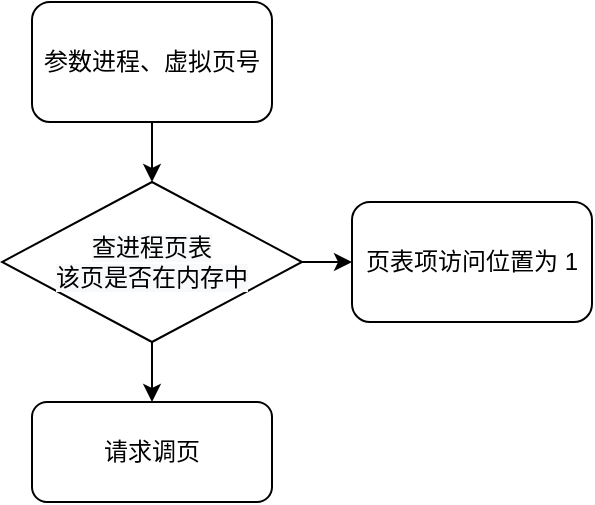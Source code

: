 <mxfile version="14.5.1" type="device"><diagram id="8Dd-tSzJAL1pXnM639YL" name="第 1 页"><mxGraphModel dx="1278" dy="607" grid="1" gridSize="10" guides="1" tooltips="1" connect="1" arrows="1" fold="1" page="1" pageScale="1" pageWidth="850" pageHeight="1100" math="0" shadow="0"><root><mxCell id="0"/><mxCell id="1" parent="0"/><mxCell id="fTCH5qHSrW_uavrX9Hwv-9" value="" style="edgeStyle=orthogonalEdgeStyle;rounded=0;orthogonalLoop=1;jettySize=auto;html=1;" edge="1" parent="1" source="fTCH5qHSrW_uavrX9Hwv-1" target="fTCH5qHSrW_uavrX9Hwv-3"><mxGeometry relative="1" as="geometry"/></mxCell><mxCell id="fTCH5qHSrW_uavrX9Hwv-1" value="参数进程、虚拟页号" style="rounded=1;whiteSpace=wrap;html=1;" vertex="1" parent="1"><mxGeometry x="350" y="70" width="120" height="60" as="geometry"/></mxCell><mxCell id="fTCH5qHSrW_uavrX9Hwv-7" value="" style="edgeStyle=orthogonalEdgeStyle;rounded=0;orthogonalLoop=1;jettySize=auto;html=1;" edge="1" parent="1" source="fTCH5qHSrW_uavrX9Hwv-3" target="fTCH5qHSrW_uavrX9Hwv-4"><mxGeometry relative="1" as="geometry"/></mxCell><mxCell id="fTCH5qHSrW_uavrX9Hwv-8" value="" style="edgeStyle=orthogonalEdgeStyle;rounded=0;orthogonalLoop=1;jettySize=auto;html=1;" edge="1" parent="1" source="fTCH5qHSrW_uavrX9Hwv-3" target="fTCH5qHSrW_uavrX9Hwv-6"><mxGeometry relative="1" as="geometry"/></mxCell><mxCell id="fTCH5qHSrW_uavrX9Hwv-3" value="&#10;&#10;&lt;span style=&quot;color: rgb(0, 0, 0); font-family: helvetica; font-size: 12px; font-style: normal; font-weight: 400; letter-spacing: normal; text-align: center; text-indent: 0px; text-transform: none; word-spacing: 0px; background-color: rgb(248, 249, 250); display: inline; float: none;&quot;&gt;查进程页表&lt;/span&gt;&lt;br style=&quot;color: rgb(0, 0, 0); font-family: helvetica; font-size: 12px; font-style: normal; font-weight: 400; letter-spacing: normal; text-align: center; text-indent: 0px; text-transform: none; word-spacing: 0px; background-color: rgb(248, 249, 250);&quot;&gt;&lt;span style=&quot;color: rgb(0, 0, 0); font-family: helvetica; font-size: 12px; font-style: normal; font-weight: 400; letter-spacing: normal; text-align: center; text-indent: 0px; text-transform: none; word-spacing: 0px; background-color: rgb(248, 249, 250); display: inline; float: none;&quot;&gt;该页是否在内存中&lt;/span&gt;&#10;&#10;" style="rhombus;whiteSpace=wrap;html=1;" vertex="1" parent="1"><mxGeometry x="335" y="160" width="150" height="80" as="geometry"/></mxCell><mxCell id="fTCH5qHSrW_uavrX9Hwv-4" value="页表项访问位置为 1" style="rounded=1;whiteSpace=wrap;html=1;" vertex="1" parent="1"><mxGeometry x="510" y="170" width="120" height="60" as="geometry"/></mxCell><mxCell id="fTCH5qHSrW_uavrX9Hwv-6" value="请求调页" style="rounded=1;whiteSpace=wrap;html=1;" vertex="1" parent="1"><mxGeometry x="350" y="270" width="120" height="50" as="geometry"/></mxCell></root></mxGraphModel></diagram></mxfile>